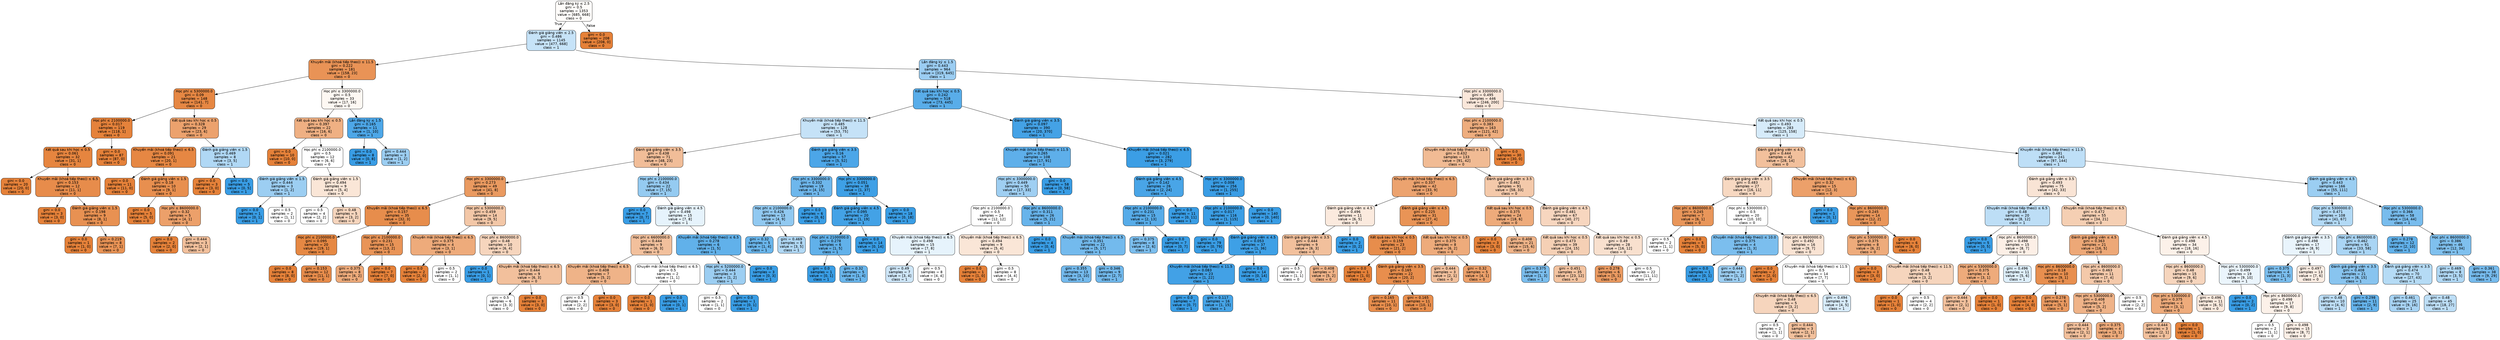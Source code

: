 digraph Tree {
node [shape=box, style="filled, rounded", color="black", fontname="helvetica"] ;
edge [fontname="helvetica"] ;
0 [label=<Lần đăng ký &le; 2.5<br/>gini = 0.5<br/>samples = 1353<br/>value = [685, 668]<br/>class = 0>, fillcolor="#fefcfa"] ;
1 [label=<Đánh giá giảng viên &le; 2.5<br/>gini = 0.486<br/>samples = 1145<br/>value = [477, 668]<br/>class = 1>, fillcolor="#c6e3f8"] ;
0 -> 1 [labeldistance=2.5, labelangle=45, headlabel="True"] ;
2 [label=<Khuyến mãi (khoá tiếp theo)) &le; 11.5<br/>gini = 0.222<br/>samples = 181<br/>value = [158, 23]<br/>class = 0>, fillcolor="#e99356"] ;
1 -> 2 ;
3 [label=<Học phí &le; 5300000.0<br/>gini = 0.09<br/>samples = 148<br/>value = [141, 7]<br/>class = 0>, fillcolor="#e68743"] ;
2 -> 3 ;
4 [label=<Học phí &le; 2100000.0<br/>gini = 0.017<br/>samples = 119<br/>value = [118, 1]<br/>class = 0>, fillcolor="#e5823b"] ;
3 -> 4 ;
5 [label=<Kết quả sau khi học &le; 0.5<br/>gini = 0.061<br/>samples = 32<br/>value = [31, 1]<br/>class = 0>, fillcolor="#e6853f"] ;
4 -> 5 ;
6 [label=<gini = 0.0<br/>samples = 20<br/>value = [20, 0]<br/>class = 0>, fillcolor="#e58139"] ;
5 -> 6 ;
7 [label=<Khuyến mãi (khoá tiếp theo)) &le; 6.5<br/>gini = 0.153<br/>samples = 12<br/>value = [11, 1]<br/>class = 0>, fillcolor="#e78c4b"] ;
5 -> 7 ;
8 [label=<gini = 0.0<br/>samples = 3<br/>value = [3, 0]<br/>class = 0>, fillcolor="#e58139"] ;
7 -> 8 ;
9 [label=<Đánh giá giảng viên &le; 1.5<br/>gini = 0.198<br/>samples = 9<br/>value = [8, 1]<br/>class = 0>, fillcolor="#e89152"] ;
7 -> 9 ;
10 [label=<gini = 0.0<br/>samples = 1<br/>value = [1, 0]<br/>class = 0>, fillcolor="#e58139"] ;
9 -> 10 ;
11 [label=<gini = 0.219<br/>samples = 8<br/>value = [7, 1]<br/>class = 0>, fillcolor="#e99355"] ;
9 -> 11 ;
12 [label=<gini = 0.0<br/>samples = 87<br/>value = [87, 0]<br/>class = 0>, fillcolor="#e58139"] ;
4 -> 12 ;
13 [label=<Kết quả sau khi học &le; 0.5<br/>gini = 0.328<br/>samples = 29<br/>value = [23, 6]<br/>class = 0>, fillcolor="#eca26d"] ;
3 -> 13 ;
14 [label=<Khuyến mãi (khoá tiếp theo)) &le; 6.5<br/>gini = 0.091<br/>samples = 21<br/>value = [20, 1]<br/>class = 0>, fillcolor="#e68743"] ;
13 -> 14 ;
15 [label=<gini = 0.0<br/>samples = 11<br/>value = [11, 0]<br/>class = 0>, fillcolor="#e58139"] ;
14 -> 15 ;
16 [label=<Đánh giá giảng viên &le; 1.5<br/>gini = 0.18<br/>samples = 10<br/>value = [9, 1]<br/>class = 0>, fillcolor="#e88f4f"] ;
14 -> 16 ;
17 [label=<gini = 0.0<br/>samples = 5<br/>value = [5, 0]<br/>class = 0>, fillcolor="#e58139"] ;
16 -> 17 ;
18 [label=<Học phí &le; 8600000.0<br/>gini = 0.32<br/>samples = 5<br/>value = [4, 1]<br/>class = 0>, fillcolor="#eca06a"] ;
16 -> 18 ;
19 [label=<gini = 0.0<br/>samples = 2<br/>value = [2, 0]<br/>class = 0>, fillcolor="#e58139"] ;
18 -> 19 ;
20 [label=<gini = 0.444<br/>samples = 3<br/>value = [2, 1]<br/>class = 0>, fillcolor="#f2c09c"] ;
18 -> 20 ;
21 [label=<Đánh giá giảng viên &le; 1.5<br/>gini = 0.469<br/>samples = 8<br/>value = [3, 5]<br/>class = 1>, fillcolor="#b0d8f5"] ;
13 -> 21 ;
22 [label=<gini = 0.0<br/>samples = 3<br/>value = [3, 0]<br/>class = 0>, fillcolor="#e58139"] ;
21 -> 22 ;
23 [label=<gini = 0.0<br/>samples = 5<br/>value = [0, 5]<br/>class = 1>, fillcolor="#399de5"] ;
21 -> 23 ;
24 [label=<Học phí &le; 3300000.0<br/>gini = 0.5<br/>samples = 33<br/>value = [17, 16]<br/>class = 0>, fillcolor="#fdf8f3"] ;
2 -> 24 ;
25 [label=<Kết quả sau khi học &le; 0.5<br/>gini = 0.397<br/>samples = 22<br/>value = [16, 6]<br/>class = 0>, fillcolor="#efb083"] ;
24 -> 25 ;
26 [label=<gini = 0.0<br/>samples = 10<br/>value = [10, 0]<br/>class = 0>, fillcolor="#e58139"] ;
25 -> 26 ;
27 [label=<Học phí &le; 2100000.0<br/>gini = 0.5<br/>samples = 12<br/>value = [6, 6]<br/>class = 0>, fillcolor="#ffffff"] ;
25 -> 27 ;
28 [label=<Đánh giá giảng viên &le; 1.5<br/>gini = 0.444<br/>samples = 3<br/>value = [1, 2]<br/>class = 1>, fillcolor="#9ccef2"] ;
27 -> 28 ;
29 [label=<gini = 0.0<br/>samples = 1<br/>value = [0, 1]<br/>class = 1>, fillcolor="#399de5"] ;
28 -> 29 ;
30 [label=<gini = 0.5<br/>samples = 2<br/>value = [1, 1]<br/>class = 0>, fillcolor="#ffffff"] ;
28 -> 30 ;
31 [label=<Đánh giá giảng viên &le; 1.5<br/>gini = 0.494<br/>samples = 9<br/>value = [5, 4]<br/>class = 0>, fillcolor="#fae6d7"] ;
27 -> 31 ;
32 [label=<gini = 0.5<br/>samples = 4<br/>value = [2, 2]<br/>class = 0>, fillcolor="#ffffff"] ;
31 -> 32 ;
33 [label=<gini = 0.48<br/>samples = 5<br/>value = [3, 2]<br/>class = 0>, fillcolor="#f6d5bd"] ;
31 -> 33 ;
34 [label=<Lần đăng ký &le; 1.5<br/>gini = 0.165<br/>samples = 11<br/>value = [1, 10]<br/>class = 1>, fillcolor="#4da7e8"] ;
24 -> 34 ;
35 [label=<gini = 0.0<br/>samples = 8<br/>value = [0, 8]<br/>class = 1>, fillcolor="#399de5"] ;
34 -> 35 ;
36 [label=<gini = 0.444<br/>samples = 3<br/>value = [1, 2]<br/>class = 1>, fillcolor="#9ccef2"] ;
34 -> 36 ;
37 [label=<Lần đăng ký &le; 1.5<br/>gini = 0.443<br/>samples = 964<br/>value = [319, 645]<br/>class = 1>, fillcolor="#9bcdf2"] ;
1 -> 37 ;
38 [label=<Kết quả sau khi học &le; 0.5<br/>gini = 0.242<br/>samples = 518<br/>value = [73, 445]<br/>class = 1>, fillcolor="#59ade9"] ;
37 -> 38 ;
39 [label=<Khuyến mãi (khoá tiếp theo)) &le; 11.5<br/>gini = 0.485<br/>samples = 128<br/>value = [53, 75]<br/>class = 1>, fillcolor="#c5e2f7"] ;
38 -> 39 ;
40 [label=<Đánh giá giảng viên &le; 3.5<br/>gini = 0.438<br/>samples = 71<br/>value = [48, 23]<br/>class = 0>, fillcolor="#f1bd98"] ;
39 -> 40 ;
41 [label=<Học phí &le; 3300000.0<br/>gini = 0.273<br/>samples = 49<br/>value = [41, 8]<br/>class = 0>, fillcolor="#ea9a60"] ;
40 -> 41 ;
42 [label=<Khuyến mãi (khoá tiếp theo)) &le; 6.5<br/>gini = 0.157<br/>samples = 35<br/>value = [32, 3]<br/>class = 0>, fillcolor="#e78d4c"] ;
41 -> 42 ;
43 [label=<Học phí &le; 2100000.0<br/>gini = 0.095<br/>samples = 20<br/>value = [19, 1]<br/>class = 0>, fillcolor="#e68843"] ;
42 -> 43 ;
44 [label=<gini = 0.0<br/>samples = 8<br/>value = [8, 0]<br/>class = 0>, fillcolor="#e58139"] ;
43 -> 44 ;
45 [label=<gini = 0.153<br/>samples = 12<br/>value = [11, 1]<br/>class = 0>, fillcolor="#e78c4b"] ;
43 -> 45 ;
46 [label=<Học phí &le; 2100000.0<br/>gini = 0.231<br/>samples = 15<br/>value = [13, 2]<br/>class = 0>, fillcolor="#e99457"] ;
42 -> 46 ;
47 [label=<gini = 0.375<br/>samples = 8<br/>value = [6, 2]<br/>class = 0>, fillcolor="#eeab7b"] ;
46 -> 47 ;
48 [label=<gini = 0.0<br/>samples = 7<br/>value = [7, 0]<br/>class = 0>, fillcolor="#e58139"] ;
46 -> 48 ;
49 [label=<Học phí &le; 5300000.0<br/>gini = 0.459<br/>samples = 14<br/>value = [9, 5]<br/>class = 0>, fillcolor="#f3c7a7"] ;
41 -> 49 ;
50 [label=<Khuyến mãi (khoá tiếp theo)) &le; 6.5<br/>gini = 0.375<br/>samples = 4<br/>value = [3, 1]<br/>class = 0>, fillcolor="#eeab7b"] ;
49 -> 50 ;
51 [label=<gini = 0.0<br/>samples = 2<br/>value = [2, 0]<br/>class = 0>, fillcolor="#e58139"] ;
50 -> 51 ;
52 [label=<gini = 0.5<br/>samples = 2<br/>value = [1, 1]<br/>class = 0>, fillcolor="#ffffff"] ;
50 -> 52 ;
53 [label=<Học phí &le; 8600000.0<br/>gini = 0.48<br/>samples = 10<br/>value = [6, 4]<br/>class = 0>, fillcolor="#f6d5bd"] ;
49 -> 53 ;
54 [label=<gini = 0.0<br/>samples = 1<br/>value = [0, 1]<br/>class = 1>, fillcolor="#399de5"] ;
53 -> 54 ;
55 [label=<Khuyến mãi (khoá tiếp theo)) &le; 6.5<br/>gini = 0.444<br/>samples = 9<br/>value = [6, 3]<br/>class = 0>, fillcolor="#f2c09c"] ;
53 -> 55 ;
56 [label=<gini = 0.5<br/>samples = 6<br/>value = [3, 3]<br/>class = 0>, fillcolor="#ffffff"] ;
55 -> 56 ;
57 [label=<gini = 0.0<br/>samples = 3<br/>value = [3, 0]<br/>class = 0>, fillcolor="#e58139"] ;
55 -> 57 ;
58 [label=<Học phí &le; 2100000.0<br/>gini = 0.434<br/>samples = 22<br/>value = [7, 15]<br/>class = 1>, fillcolor="#95cbf1"] ;
40 -> 58 ;
59 [label=<gini = 0.0<br/>samples = 7<br/>value = [0, 7]<br/>class = 1>, fillcolor="#399de5"] ;
58 -> 59 ;
60 [label=<Đánh giá giảng viên &le; 4.5<br/>gini = 0.498<br/>samples = 15<br/>value = [7, 8]<br/>class = 1>, fillcolor="#e6f3fc"] ;
58 -> 60 ;
61 [label=<Học phí &le; 6600000.0<br/>gini = 0.444<br/>samples = 9<br/>value = [6, 3]<br/>class = 0>, fillcolor="#f2c09c"] ;
60 -> 61 ;
62 [label=<Khuyến mãi (khoá tiếp theo)) &le; 6.5<br/>gini = 0.408<br/>samples = 7<br/>value = [5, 2]<br/>class = 0>, fillcolor="#efb388"] ;
61 -> 62 ;
63 [label=<gini = 0.5<br/>samples = 4<br/>value = [2, 2]<br/>class = 0>, fillcolor="#ffffff"] ;
62 -> 63 ;
64 [label=<gini = 0.0<br/>samples = 3<br/>value = [3, 0]<br/>class = 0>, fillcolor="#e58139"] ;
62 -> 64 ;
65 [label=<Khuyến mãi (khoá tiếp theo)) &le; 6.5<br/>gini = 0.5<br/>samples = 2<br/>value = [1, 1]<br/>class = 0>, fillcolor="#ffffff"] ;
61 -> 65 ;
66 [label=<gini = 0.0<br/>samples = 1<br/>value = [1, 0]<br/>class = 0>, fillcolor="#e58139"] ;
65 -> 66 ;
67 [label=<gini = 0.0<br/>samples = 1<br/>value = [0, 1]<br/>class = 1>, fillcolor="#399de5"] ;
65 -> 67 ;
68 [label=<Khuyến mãi (khoá tiếp theo)) &le; 6.5<br/>gini = 0.278<br/>samples = 6<br/>value = [1, 5]<br/>class = 1>, fillcolor="#61b1ea"] ;
60 -> 68 ;
69 [label=<Học phí &le; 5200000.0<br/>gini = 0.444<br/>samples = 3<br/>value = [1, 2]<br/>class = 1>, fillcolor="#9ccef2"] ;
68 -> 69 ;
70 [label=<gini = 0.5<br/>samples = 2<br/>value = [1, 1]<br/>class = 0>, fillcolor="#ffffff"] ;
69 -> 70 ;
71 [label=<gini = 0.0<br/>samples = 1<br/>value = [0, 1]<br/>class = 1>, fillcolor="#399de5"] ;
69 -> 71 ;
72 [label=<gini = 0.0<br/>samples = 3<br/>value = [0, 3]<br/>class = 1>, fillcolor="#399de5"] ;
68 -> 72 ;
73 [label=<Đánh giá giảng viên &le; 3.5<br/>gini = 0.16<br/>samples = 57<br/>value = [5, 52]<br/>class = 1>, fillcolor="#4ca6e8"] ;
39 -> 73 ;
74 [label=<Học phí &le; 3300000.0<br/>gini = 0.332<br/>samples = 19<br/>value = [4, 15]<br/>class = 1>, fillcolor="#6eb7ec"] ;
73 -> 74 ;
75 [label=<Học phí &le; 2100000.0<br/>gini = 0.426<br/>samples = 13<br/>value = [4, 9]<br/>class = 1>, fillcolor="#91c9f1"] ;
74 -> 75 ;
76 [label=<gini = 0.32<br/>samples = 5<br/>value = [1, 4]<br/>class = 1>, fillcolor="#6ab6ec"] ;
75 -> 76 ;
77 [label=<gini = 0.469<br/>samples = 8<br/>value = [3, 5]<br/>class = 1>, fillcolor="#b0d8f5"] ;
75 -> 77 ;
78 [label=<gini = 0.0<br/>samples = 6<br/>value = [0, 6]<br/>class = 1>, fillcolor="#399de5"] ;
74 -> 78 ;
79 [label=<Học phí &le; 3300000.0<br/>gini = 0.051<br/>samples = 38<br/>value = [1, 37]<br/>class = 1>, fillcolor="#3ea0e6"] ;
73 -> 79 ;
80 [label=<Đánh giá giảng viên &le; 4.5<br/>gini = 0.095<br/>samples = 20<br/>value = [1, 19]<br/>class = 1>, fillcolor="#43a2e6"] ;
79 -> 80 ;
81 [label=<Học phí &le; 2100000.0<br/>gini = 0.278<br/>samples = 6<br/>value = [1, 5]<br/>class = 1>, fillcolor="#61b1ea"] ;
80 -> 81 ;
82 [label=<gini = 0.0<br/>samples = 1<br/>value = [0, 1]<br/>class = 1>, fillcolor="#399de5"] ;
81 -> 82 ;
83 [label=<gini = 0.32<br/>samples = 5<br/>value = [1, 4]<br/>class = 1>, fillcolor="#6ab6ec"] ;
81 -> 83 ;
84 [label=<gini = 0.0<br/>samples = 14<br/>value = [0, 14]<br/>class = 1>, fillcolor="#399de5"] ;
80 -> 84 ;
85 [label=<gini = 0.0<br/>samples = 18<br/>value = [0, 18]<br/>class = 1>, fillcolor="#399de5"] ;
79 -> 85 ;
86 [label=<Đánh giá giảng viên &le; 3.5<br/>gini = 0.097<br/>samples = 390<br/>value = [20, 370]<br/>class = 1>, fillcolor="#44a2e6"] ;
38 -> 86 ;
87 [label=<Khuyến mãi (khoá tiếp theo)) &le; 11.5<br/>gini = 0.265<br/>samples = 108<br/>value = [17, 91]<br/>class = 1>, fillcolor="#5eafea"] ;
86 -> 87 ;
88 [label=<Học phí &le; 3300000.0<br/>gini = 0.449<br/>samples = 50<br/>value = [17, 33]<br/>class = 1>, fillcolor="#9fcff2"] ;
87 -> 88 ;
89 [label=<Học phí &le; 2100000.0<br/>gini = 0.5<br/>samples = 24<br/>value = [12, 12]<br/>class = 0>, fillcolor="#ffffff"] ;
88 -> 89 ;
90 [label=<Khuyến mãi (khoá tiếp theo)) &le; 6.5<br/>gini = 0.498<br/>samples = 15<br/>value = [7, 8]<br/>class = 1>, fillcolor="#e6f3fc"] ;
89 -> 90 ;
91 [label=<gini = 0.49<br/>samples = 7<br/>value = [3, 4]<br/>class = 1>, fillcolor="#cee6f8"] ;
90 -> 91 ;
92 [label=<gini = 0.5<br/>samples = 8<br/>value = [4, 4]<br/>class = 0>, fillcolor="#ffffff"] ;
90 -> 92 ;
93 [label=<Khuyến mãi (khoá tiếp theo)) &le; 6.5<br/>gini = 0.494<br/>samples = 9<br/>value = [5, 4]<br/>class = 0>, fillcolor="#fae6d7"] ;
89 -> 93 ;
94 [label=<gini = 0.0<br/>samples = 1<br/>value = [1, 0]<br/>class = 0>, fillcolor="#e58139"] ;
93 -> 94 ;
95 [label=<gini = 0.5<br/>samples = 8<br/>value = [4, 4]<br/>class = 0>, fillcolor="#ffffff"] ;
93 -> 95 ;
96 [label=<Học phí &le; 8600000.0<br/>gini = 0.311<br/>samples = 26<br/>value = [5, 21]<br/>class = 1>, fillcolor="#68b4eb"] ;
88 -> 96 ;
97 [label=<gini = 0.0<br/>samples = 4<br/>value = [0, 4]<br/>class = 1>, fillcolor="#399de5"] ;
96 -> 97 ;
98 [label=<Khuyến mãi (khoá tiếp theo)) &le; 6.5<br/>gini = 0.351<br/>samples = 22<br/>value = [5, 17]<br/>class = 1>, fillcolor="#73baed"] ;
96 -> 98 ;
99 [label=<gini = 0.355<br/>samples = 13<br/>value = [3, 10]<br/>class = 1>, fillcolor="#74baed"] ;
98 -> 99 ;
100 [label=<gini = 0.346<br/>samples = 9<br/>value = [2, 7]<br/>class = 1>, fillcolor="#72b9ec"] ;
98 -> 100 ;
101 [label=<gini = 0.0<br/>samples = 58<br/>value = [0, 58]<br/>class = 1>, fillcolor="#399de5"] ;
87 -> 101 ;
102 [label=<Khuyến mãi (khoá tiếp theo)) &le; 6.5<br/>gini = 0.021<br/>samples = 282<br/>value = [3, 279]<br/>class = 1>, fillcolor="#3b9ee5"] ;
86 -> 102 ;
103 [label=<Đánh giá giảng viên &le; 4.5<br/>gini = 0.142<br/>samples = 26<br/>value = [2, 24]<br/>class = 1>, fillcolor="#49a5e7"] ;
102 -> 103 ;
104 [label=<Học phí &le; 2100000.0<br/>gini = 0.231<br/>samples = 15<br/>value = [2, 13]<br/>class = 1>, fillcolor="#57ace9"] ;
103 -> 104 ;
105 [label=<gini = 0.375<br/>samples = 8<br/>value = [2, 6]<br/>class = 1>, fillcolor="#7bbeee"] ;
104 -> 105 ;
106 [label=<gini = 0.0<br/>samples = 7<br/>value = [0, 7]<br/>class = 1>, fillcolor="#399de5"] ;
104 -> 106 ;
107 [label=<gini = 0.0<br/>samples = 11<br/>value = [0, 11]<br/>class = 1>, fillcolor="#399de5"] ;
103 -> 107 ;
108 [label=<Học phí &le; 3300000.0<br/>gini = 0.008<br/>samples = 256<br/>value = [1, 255]<br/>class = 1>, fillcolor="#3a9de5"] ;
102 -> 108 ;
109 [label=<Học phí &le; 2100000.0<br/>gini = 0.017<br/>samples = 116<br/>value = [1, 115]<br/>class = 1>, fillcolor="#3b9ee5"] ;
108 -> 109 ;
110 [label=<gini = 0.0<br/>samples = 79<br/>value = [0, 79]<br/>class = 1>, fillcolor="#399de5"] ;
109 -> 110 ;
111 [label=<Đánh giá giảng viên &le; 4.5<br/>gini = 0.053<br/>samples = 37<br/>value = [1, 36]<br/>class = 1>, fillcolor="#3ea0e6"] ;
109 -> 111 ;
112 [label=<Khuyến mãi (khoá tiếp theo)) &le; 11.5<br/>gini = 0.083<br/>samples = 23<br/>value = [1, 22]<br/>class = 1>, fillcolor="#42a1e6"] ;
111 -> 112 ;
113 [label=<gini = 0.0<br/>samples = 7<br/>value = [0, 7]<br/>class = 1>, fillcolor="#399de5"] ;
112 -> 113 ;
114 [label=<gini = 0.117<br/>samples = 16<br/>value = [1, 15]<br/>class = 1>, fillcolor="#46a4e7"] ;
112 -> 114 ;
115 [label=<gini = 0.0<br/>samples = 14<br/>value = [0, 14]<br/>class = 1>, fillcolor="#399de5"] ;
111 -> 115 ;
116 [label=<gini = 0.0<br/>samples = 140<br/>value = [0, 140]<br/>class = 1>, fillcolor="#399de5"] ;
108 -> 116 ;
117 [label=<Học phí &le; 3300000.0<br/>gini = 0.495<br/>samples = 446<br/>value = [246, 200]<br/>class = 0>, fillcolor="#fae7da"] ;
37 -> 117 ;
118 [label=<Học phí &le; 2100000.0<br/>gini = 0.383<br/>samples = 163<br/>value = [121, 42]<br/>class = 0>, fillcolor="#eead7e"] ;
117 -> 118 ;
119 [label=<Khuyến mãi (khoá tiếp theo)) &le; 11.5<br/>gini = 0.432<br/>samples = 133<br/>value = [91, 42]<br/>class = 0>, fillcolor="#f1bb94"] ;
118 -> 119 ;
120 [label=<Khuyến mãi (khoá tiếp theo)) &le; 6.5<br/>gini = 0.337<br/>samples = 42<br/>value = [33, 9]<br/>class = 0>, fillcolor="#eca36f"] ;
119 -> 120 ;
121 [label=<Đánh giá giảng viên &le; 4.5<br/>gini = 0.496<br/>samples = 11<br/>value = [6, 5]<br/>class = 0>, fillcolor="#fbeade"] ;
120 -> 121 ;
122 [label=<Đánh giá giảng viên &le; 3.5<br/>gini = 0.444<br/>samples = 9<br/>value = [6, 3]<br/>class = 0>, fillcolor="#f2c09c"] ;
121 -> 122 ;
123 [label=<gini = 0.5<br/>samples = 2<br/>value = [1, 1]<br/>class = 0>, fillcolor="#ffffff"] ;
122 -> 123 ;
124 [label=<gini = 0.408<br/>samples = 7<br/>value = [5, 2]<br/>class = 0>, fillcolor="#efb388"] ;
122 -> 124 ;
125 [label=<gini = 0.0<br/>samples = 2<br/>value = [0, 2]<br/>class = 1>, fillcolor="#399de5"] ;
121 -> 125 ;
126 [label=<Đánh giá giảng viên &le; 4.5<br/>gini = 0.225<br/>samples = 31<br/>value = [27, 4]<br/>class = 0>, fillcolor="#e99456"] ;
120 -> 126 ;
127 [label=<Kết quả sau khi học &le; 0.5<br/>gini = 0.159<br/>samples = 23<br/>value = [21, 2]<br/>class = 0>, fillcolor="#e78d4c"] ;
126 -> 127 ;
128 [label=<gini = 0.0<br/>samples = 1<br/>value = [1, 0]<br/>class = 0>, fillcolor="#e58139"] ;
127 -> 128 ;
129 [label=<Đánh giá giảng viên &le; 3.5<br/>gini = 0.165<br/>samples = 22<br/>value = [20, 2]<br/>class = 0>, fillcolor="#e88e4d"] ;
127 -> 129 ;
130 [label=<gini = 0.165<br/>samples = 11<br/>value = [10, 1]<br/>class = 0>, fillcolor="#e88e4d"] ;
129 -> 130 ;
131 [label=<gini = 0.165<br/>samples = 11<br/>value = [10, 1]<br/>class = 0>, fillcolor="#e88e4d"] ;
129 -> 131 ;
132 [label=<Kết quả sau khi học &le; 0.5<br/>gini = 0.375<br/>samples = 8<br/>value = [6, 2]<br/>class = 0>, fillcolor="#eeab7b"] ;
126 -> 132 ;
133 [label=<gini = 0.444<br/>samples = 3<br/>value = [2, 1]<br/>class = 0>, fillcolor="#f2c09c"] ;
132 -> 133 ;
134 [label=<gini = 0.32<br/>samples = 5<br/>value = [4, 1]<br/>class = 0>, fillcolor="#eca06a"] ;
132 -> 134 ;
135 [label=<Đánh giá giảng viên &le; 3.5<br/>gini = 0.462<br/>samples = 91<br/>value = [58, 33]<br/>class = 0>, fillcolor="#f4c9aa"] ;
119 -> 135 ;
136 [label=<Kết quả sau khi học &le; 0.5<br/>gini = 0.375<br/>samples = 24<br/>value = [18, 6]<br/>class = 0>, fillcolor="#eeab7b"] ;
135 -> 136 ;
137 [label=<gini = 0.0<br/>samples = 3<br/>value = [3, 0]<br/>class = 0>, fillcolor="#e58139"] ;
136 -> 137 ;
138 [label=<gini = 0.408<br/>samples = 21<br/>value = [15, 6]<br/>class = 0>, fillcolor="#efb388"] ;
136 -> 138 ;
139 [label=<Đánh giá giảng viên &le; 4.5<br/>gini = 0.481<br/>samples = 67<br/>value = [40, 27]<br/>class = 0>, fillcolor="#f7d6bf"] ;
135 -> 139 ;
140 [label=<Kết quả sau khi học &le; 0.5<br/>gini = 0.473<br/>samples = 39<br/>value = [24, 15]<br/>class = 0>, fillcolor="#f5d0b5"] ;
139 -> 140 ;
141 [label=<gini = 0.375<br/>samples = 4<br/>value = [1, 3]<br/>class = 1>, fillcolor="#7bbeee"] ;
140 -> 141 ;
142 [label=<gini = 0.451<br/>samples = 35<br/>value = [23, 12]<br/>class = 0>, fillcolor="#f3c3a0"] ;
140 -> 142 ;
143 [label=<Kết quả sau khi học &le; 0.5<br/>gini = 0.49<br/>samples = 28<br/>value = [16, 12]<br/>class = 0>, fillcolor="#f8e0ce"] ;
139 -> 143 ;
144 [label=<gini = 0.278<br/>samples = 6<br/>value = [5, 1]<br/>class = 0>, fillcolor="#ea9a61"] ;
143 -> 144 ;
145 [label=<gini = 0.5<br/>samples = 22<br/>value = [11, 11]<br/>class = 0>, fillcolor="#ffffff"] ;
143 -> 145 ;
146 [label=<gini = 0.0<br/>samples = 30<br/>value = [30, 0]<br/>class = 0>, fillcolor="#e58139"] ;
118 -> 146 ;
147 [label=<Kết quả sau khi học &le; 0.5<br/>gini = 0.493<br/>samples = 283<br/>value = [125, 158]<br/>class = 1>, fillcolor="#d6ebfa"] ;
117 -> 147 ;
148 [label=<Đánh giá giảng viên &le; 4.5<br/>gini = 0.444<br/>samples = 42<br/>value = [28, 14]<br/>class = 0>, fillcolor="#f2c09c"] ;
147 -> 148 ;
149 [label=<Đánh giá giảng viên &le; 3.5<br/>gini = 0.483<br/>samples = 27<br/>value = [16, 11]<br/>class = 0>, fillcolor="#f7d8c1"] ;
148 -> 149 ;
150 [label=<Học phí &le; 8600000.0<br/>gini = 0.245<br/>samples = 7<br/>value = [6, 1]<br/>class = 0>, fillcolor="#e9965a"] ;
149 -> 150 ;
151 [label=<gini = 0.5<br/>samples = 2<br/>value = [1, 1]<br/>class = 0>, fillcolor="#ffffff"] ;
150 -> 151 ;
152 [label=<gini = 0.0<br/>samples = 5<br/>value = [5, 0]<br/>class = 0>, fillcolor="#e58139"] ;
150 -> 152 ;
153 [label=<Học phí &le; 5300000.0<br/>gini = 0.5<br/>samples = 20<br/>value = [10, 10]<br/>class = 0>, fillcolor="#ffffff"] ;
149 -> 153 ;
154 [label=<Khuyến mãi (khoá tiếp theo)) &le; 10.0<br/>gini = 0.375<br/>samples = 4<br/>value = [1, 3]<br/>class = 1>, fillcolor="#7bbeee"] ;
153 -> 154 ;
155 [label=<gini = 0.0<br/>samples = 1<br/>value = [0, 1]<br/>class = 1>, fillcolor="#399de5"] ;
154 -> 155 ;
156 [label=<gini = 0.444<br/>samples = 3<br/>value = [1, 2]<br/>class = 1>, fillcolor="#9ccef2"] ;
154 -> 156 ;
157 [label=<Học phí &le; 8600000.0<br/>gini = 0.492<br/>samples = 16<br/>value = [9, 7]<br/>class = 0>, fillcolor="#f9e3d3"] ;
153 -> 157 ;
158 [label=<gini = 0.0<br/>samples = 2<br/>value = [2, 0]<br/>class = 0>, fillcolor="#e58139"] ;
157 -> 158 ;
159 [label=<Khuyến mãi (khoá tiếp theo)) &le; 11.5<br/>gini = 0.5<br/>samples = 14<br/>value = [7, 7]<br/>class = 0>, fillcolor="#ffffff"] ;
157 -> 159 ;
160 [label=<Khuyến mãi (khoá tiếp theo)) &le; 6.5<br/>gini = 0.48<br/>samples = 5<br/>value = [3, 2]<br/>class = 0>, fillcolor="#f6d5bd"] ;
159 -> 160 ;
161 [label=<gini = 0.5<br/>samples = 2<br/>value = [1, 1]<br/>class = 0>, fillcolor="#ffffff"] ;
160 -> 161 ;
162 [label=<gini = 0.444<br/>samples = 3<br/>value = [2, 1]<br/>class = 0>, fillcolor="#f2c09c"] ;
160 -> 162 ;
163 [label=<gini = 0.494<br/>samples = 9<br/>value = [4, 5]<br/>class = 1>, fillcolor="#d7ebfa"] ;
159 -> 163 ;
164 [label=<Khuyến mãi (khoá tiếp theo)) &le; 6.5<br/>gini = 0.32<br/>samples = 15<br/>value = [12, 3]<br/>class = 0>, fillcolor="#eca06a"] ;
148 -> 164 ;
165 [label=<gini = 0.0<br/>samples = 1<br/>value = [0, 1]<br/>class = 1>, fillcolor="#399de5"] ;
164 -> 165 ;
166 [label=<Học phí &le; 8600000.0<br/>gini = 0.245<br/>samples = 14<br/>value = [12, 2]<br/>class = 0>, fillcolor="#e9965a"] ;
164 -> 166 ;
167 [label=<Học phí &le; 5300000.0<br/>gini = 0.375<br/>samples = 8<br/>value = [6, 2]<br/>class = 0>, fillcolor="#eeab7b"] ;
166 -> 167 ;
168 [label=<gini = 0.0<br/>samples = 3<br/>value = [3, 0]<br/>class = 0>, fillcolor="#e58139"] ;
167 -> 168 ;
169 [label=<Khuyến mãi (khoá tiếp theo)) &le; 11.5<br/>gini = 0.48<br/>samples = 5<br/>value = [3, 2]<br/>class = 0>, fillcolor="#f6d5bd"] ;
167 -> 169 ;
170 [label=<gini = 0.0<br/>samples = 1<br/>value = [1, 0]<br/>class = 0>, fillcolor="#e58139"] ;
169 -> 170 ;
171 [label=<gini = 0.5<br/>samples = 4<br/>value = [2, 2]<br/>class = 0>, fillcolor="#ffffff"] ;
169 -> 171 ;
172 [label=<gini = 0.0<br/>samples = 6<br/>value = [6, 0]<br/>class = 0>, fillcolor="#e58139"] ;
166 -> 172 ;
173 [label=<Khuyến mãi (khoá tiếp theo)) &le; 11.5<br/>gini = 0.481<br/>samples = 241<br/>value = [97, 144]<br/>class = 1>, fillcolor="#bedff7"] ;
147 -> 173 ;
174 [label=<Đánh giá giảng viên &le; 3.5<br/>gini = 0.493<br/>samples = 75<br/>value = [42, 33]<br/>class = 0>, fillcolor="#f9e4d5"] ;
173 -> 174 ;
175 [label=<Khuyến mãi (khoá tiếp theo)) &le; 6.5<br/>gini = 0.48<br/>samples = 20<br/>value = [8, 12]<br/>class = 1>, fillcolor="#bddef6"] ;
174 -> 175 ;
176 [label=<gini = 0.0<br/>samples = 5<br/>value = [0, 5]<br/>class = 1>, fillcolor="#399de5"] ;
175 -> 176 ;
177 [label=<Học phí &le; 8600000.0<br/>gini = 0.498<br/>samples = 15<br/>value = [8, 7]<br/>class = 0>, fillcolor="#fcefe6"] ;
175 -> 177 ;
178 [label=<Học phí &le; 5300000.0<br/>gini = 0.375<br/>samples = 4<br/>value = [3, 1]<br/>class = 0>, fillcolor="#eeab7b"] ;
177 -> 178 ;
179 [label=<gini = 0.444<br/>samples = 3<br/>value = [2, 1]<br/>class = 0>, fillcolor="#f2c09c"] ;
178 -> 179 ;
180 [label=<gini = 0.0<br/>samples = 1<br/>value = [1, 0]<br/>class = 0>, fillcolor="#e58139"] ;
178 -> 180 ;
181 [label=<gini = 0.496<br/>samples = 11<br/>value = [5, 6]<br/>class = 1>, fillcolor="#deeffb"] ;
177 -> 181 ;
182 [label=<Khuyến mãi (khoá tiếp theo)) &le; 6.5<br/>gini = 0.472<br/>samples = 55<br/>value = [34, 21]<br/>class = 0>, fillcolor="#f5cfb3"] ;
174 -> 182 ;
183 [label=<Đánh giá giảng viên &le; 4.5<br/>gini = 0.363<br/>samples = 21<br/>value = [16, 5]<br/>class = 0>, fillcolor="#eda877"] ;
182 -> 183 ;
184 [label=<Học phí &le; 8600000.0<br/>gini = 0.18<br/>samples = 10<br/>value = [9, 1]<br/>class = 0>, fillcolor="#e88f4f"] ;
183 -> 184 ;
185 [label=<gini = 0.0<br/>samples = 4<br/>value = [4, 0]<br/>class = 0>, fillcolor="#e58139"] ;
184 -> 185 ;
186 [label=<gini = 0.278<br/>samples = 6<br/>value = [5, 1]<br/>class = 0>, fillcolor="#ea9a61"] ;
184 -> 186 ;
187 [label=<Học phí &le; 8600000.0<br/>gini = 0.463<br/>samples = 11<br/>value = [7, 4]<br/>class = 0>, fillcolor="#f4c9aa"] ;
183 -> 187 ;
188 [label=<Học phí &le; 5300000.0<br/>gini = 0.408<br/>samples = 7<br/>value = [5, 2]<br/>class = 0>, fillcolor="#efb388"] ;
187 -> 188 ;
189 [label=<gini = 0.444<br/>samples = 3<br/>value = [2, 1]<br/>class = 0>, fillcolor="#f2c09c"] ;
188 -> 189 ;
190 [label=<gini = 0.375<br/>samples = 4<br/>value = [3, 1]<br/>class = 0>, fillcolor="#eeab7b"] ;
188 -> 190 ;
191 [label=<gini = 0.5<br/>samples = 4<br/>value = [2, 2]<br/>class = 0>, fillcolor="#ffffff"] ;
187 -> 191 ;
192 [label=<Đánh giá giảng viên &le; 4.5<br/>gini = 0.498<br/>samples = 34<br/>value = [18, 16]<br/>class = 0>, fillcolor="#fcf1e9"] ;
182 -> 192 ;
193 [label=<Học phí &le; 8600000.0<br/>gini = 0.48<br/>samples = 15<br/>value = [9, 6]<br/>class = 0>, fillcolor="#f6d5bd"] ;
192 -> 193 ;
194 [label=<Học phí &le; 5300000.0<br/>gini = 0.375<br/>samples = 4<br/>value = [3, 1]<br/>class = 0>, fillcolor="#eeab7b"] ;
193 -> 194 ;
195 [label=<gini = 0.444<br/>samples = 3<br/>value = [2, 1]<br/>class = 0>, fillcolor="#f2c09c"] ;
194 -> 195 ;
196 [label=<gini = 0.0<br/>samples = 1<br/>value = [1, 0]<br/>class = 0>, fillcolor="#e58139"] ;
194 -> 196 ;
197 [label=<gini = 0.496<br/>samples = 11<br/>value = [6, 5]<br/>class = 0>, fillcolor="#fbeade"] ;
193 -> 197 ;
198 [label=<Học phí &le; 5300000.0<br/>gini = 0.499<br/>samples = 19<br/>value = [9, 10]<br/>class = 1>, fillcolor="#ebf5fc"] ;
192 -> 198 ;
199 [label=<gini = 0.0<br/>samples = 2<br/>value = [0, 2]<br/>class = 1>, fillcolor="#399de5"] ;
198 -> 199 ;
200 [label=<Học phí &le; 8600000.0<br/>gini = 0.498<br/>samples = 17<br/>value = [9, 8]<br/>class = 0>, fillcolor="#fcf1e9"] ;
198 -> 200 ;
201 [label=<gini = 0.5<br/>samples = 2<br/>value = [1, 1]<br/>class = 0>, fillcolor="#ffffff"] ;
200 -> 201 ;
202 [label=<gini = 0.498<br/>samples = 15<br/>value = [8, 7]<br/>class = 0>, fillcolor="#fcefe6"] ;
200 -> 202 ;
203 [label=<Đánh giá giảng viên &le; 4.5<br/>gini = 0.443<br/>samples = 166<br/>value = [55, 111]<br/>class = 1>, fillcolor="#9bcef2"] ;
173 -> 203 ;
204 [label=<Học phí &le; 5300000.0<br/>gini = 0.471<br/>samples = 108<br/>value = [41, 67]<br/>class = 1>, fillcolor="#b2d9f5"] ;
203 -> 204 ;
205 [label=<Đánh giá giảng viên &le; 3.5<br/>gini = 0.498<br/>samples = 17<br/>value = [8, 9]<br/>class = 1>, fillcolor="#e9f4fc"] ;
204 -> 205 ;
206 [label=<gini = 0.375<br/>samples = 4<br/>value = [1, 3]<br/>class = 1>, fillcolor="#7bbeee"] ;
205 -> 206 ;
207 [label=<gini = 0.497<br/>samples = 13<br/>value = [7, 6]<br/>class = 0>, fillcolor="#fbede3"] ;
205 -> 207 ;
208 [label=<Học phí &le; 8600000.0<br/>gini = 0.462<br/>samples = 91<br/>value = [33, 58]<br/>class = 1>, fillcolor="#aad5f4"] ;
204 -> 208 ;
209 [label=<Đánh giá giảng viên &le; 3.5<br/>gini = 0.408<br/>samples = 21<br/>value = [6, 15]<br/>class = 1>, fillcolor="#88c4ef"] ;
208 -> 209 ;
210 [label=<gini = 0.48<br/>samples = 10<br/>value = [4, 6]<br/>class = 1>, fillcolor="#bddef6"] ;
209 -> 210 ;
211 [label=<gini = 0.298<br/>samples = 11<br/>value = [2, 9]<br/>class = 1>, fillcolor="#65b3eb"] ;
209 -> 211 ;
212 [label=<Đánh giá giảng viên &le; 3.5<br/>gini = 0.474<br/>samples = 70<br/>value = [27, 43]<br/>class = 1>, fillcolor="#b5dbf5"] ;
208 -> 212 ;
213 [label=<gini = 0.461<br/>samples = 25<br/>value = [9, 16]<br/>class = 1>, fillcolor="#a8d4f4"] ;
212 -> 213 ;
214 [label=<gini = 0.48<br/>samples = 45<br/>value = [18, 27]<br/>class = 1>, fillcolor="#bddef6"] ;
212 -> 214 ;
215 [label=<Học phí &le; 5300000.0<br/>gini = 0.366<br/>samples = 58<br/>value = [14, 44]<br/>class = 1>, fillcolor="#78bced"] ;
203 -> 215 ;
216 [label=<gini = 0.278<br/>samples = 12<br/>value = [2, 10]<br/>class = 1>, fillcolor="#61b1ea"] ;
215 -> 216 ;
217 [label=<Học phí &le; 8600000.0<br/>gini = 0.386<br/>samples = 46<br/>value = [12, 34]<br/>class = 1>, fillcolor="#7fc0ee"] ;
215 -> 217 ;
218 [label=<gini = 0.469<br/>samples = 8<br/>value = [3, 5]<br/>class = 1>, fillcolor="#b0d8f5"] ;
217 -> 218 ;
219 [label=<gini = 0.361<br/>samples = 38<br/>value = [9, 29]<br/>class = 1>, fillcolor="#76bbed"] ;
217 -> 219 ;
220 [label=<gini = 0.0<br/>samples = 208<br/>value = [208, 0]<br/>class = 0>, fillcolor="#e58139"] ;
0 -> 220 [labeldistance=2.5, labelangle=-45, headlabel="False"] ;
}